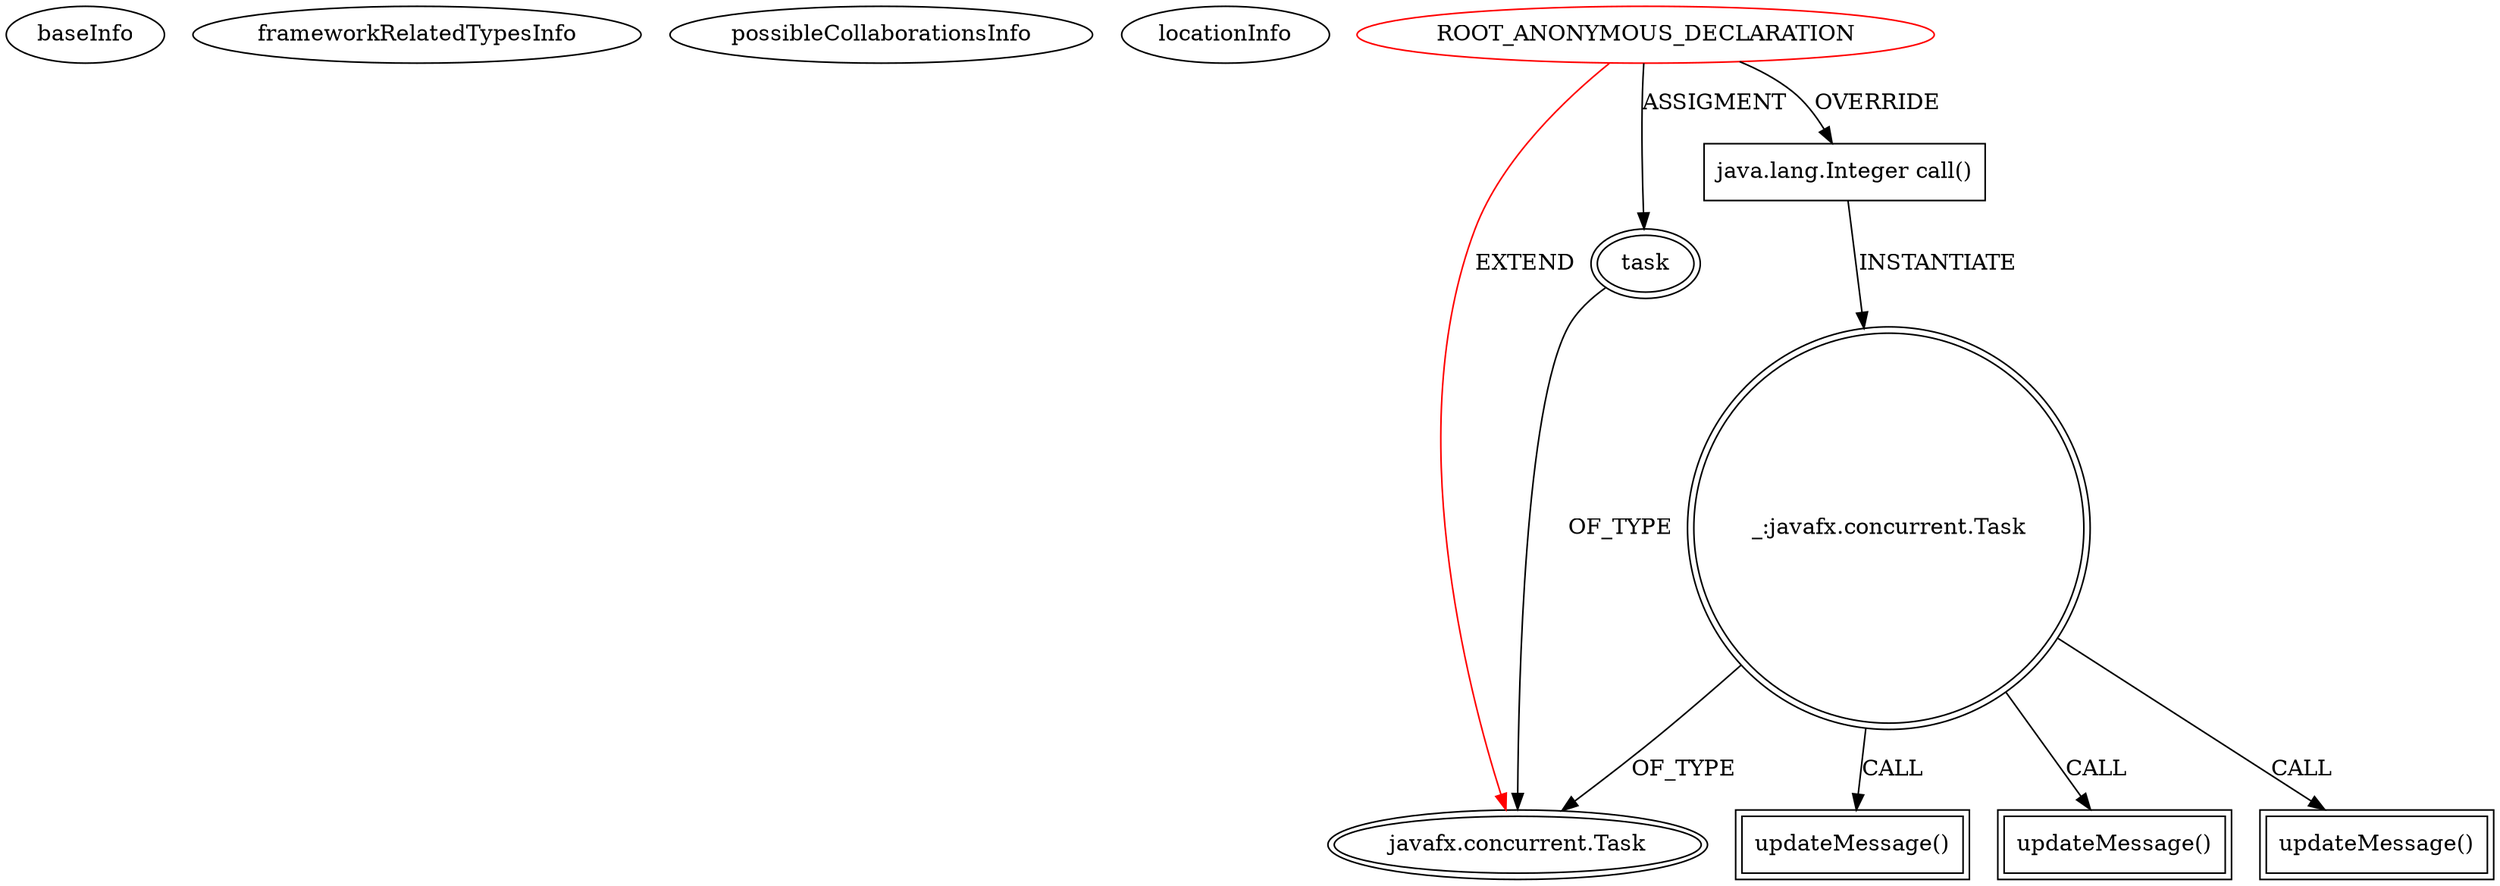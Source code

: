 digraph {
baseInfo[graphId=3332,category="extension_graph",isAnonymous=true,possibleRelation=false]
frameworkRelatedTypesInfo[0="javafx.concurrent.Task"]
possibleCollaborationsInfo[]
locationInfo[projectName="joe-degiovanni-Slipsheet",filePath="/joe-degiovanni-Slipsheet/Slipsheet-master/src/com/mortenson/slipsheet/Slipsheet.java",contextSignature="javafx.concurrent.Task createPDFCountTask(java.io.File)",graphId="3332"]
0[label="ROOT_ANONYMOUS_DECLARATION",vertexType="ROOT_ANONYMOUS_DECLARATION",isFrameworkType=false,color=red]
1[label="javafx.concurrent.Task",vertexType="FRAMEWORK_CLASS_TYPE",isFrameworkType=true,peripheries=2]
2[label="task",vertexType="OUTSIDE_VARIABLE_EXPRESION",isFrameworkType=true,peripheries=2]
4[label="java.lang.Integer call()",vertexType="OVERRIDING_METHOD_DECLARATION",isFrameworkType=false,shape=box]
5[label="_:javafx.concurrent.Task",vertexType="VARIABLE_EXPRESION",isFrameworkType=true,peripheries=2,shape=circle]
6[label="updateMessage()",vertexType="INSIDE_CALL",isFrameworkType=true,peripheries=2,shape=box]
9[label="updateMessage()",vertexType="INSIDE_CALL",isFrameworkType=true,peripheries=2,shape=box]
11[label="updateMessage()",vertexType="INSIDE_CALL",isFrameworkType=true,peripheries=2,shape=box]
0->1[label="EXTEND",color=red]
0->2[label="ASSIGMENT"]
2->1[label="OF_TYPE"]
0->4[label="OVERRIDE"]
4->5[label="INSTANTIATE"]
5->1[label="OF_TYPE"]
5->6[label="CALL"]
5->9[label="CALL"]
5->11[label="CALL"]
}
